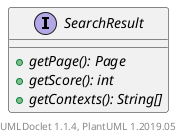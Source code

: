 @startuml

    interface SearchResult [[SearchResult.html]] {
        {abstract} +getPage(): Page
        {abstract} +getScore(): int
        {abstract} +getContexts(): String[]
    }


    center footer UMLDoclet 1.1.4, PlantUML 1.2019.05
@enduml
